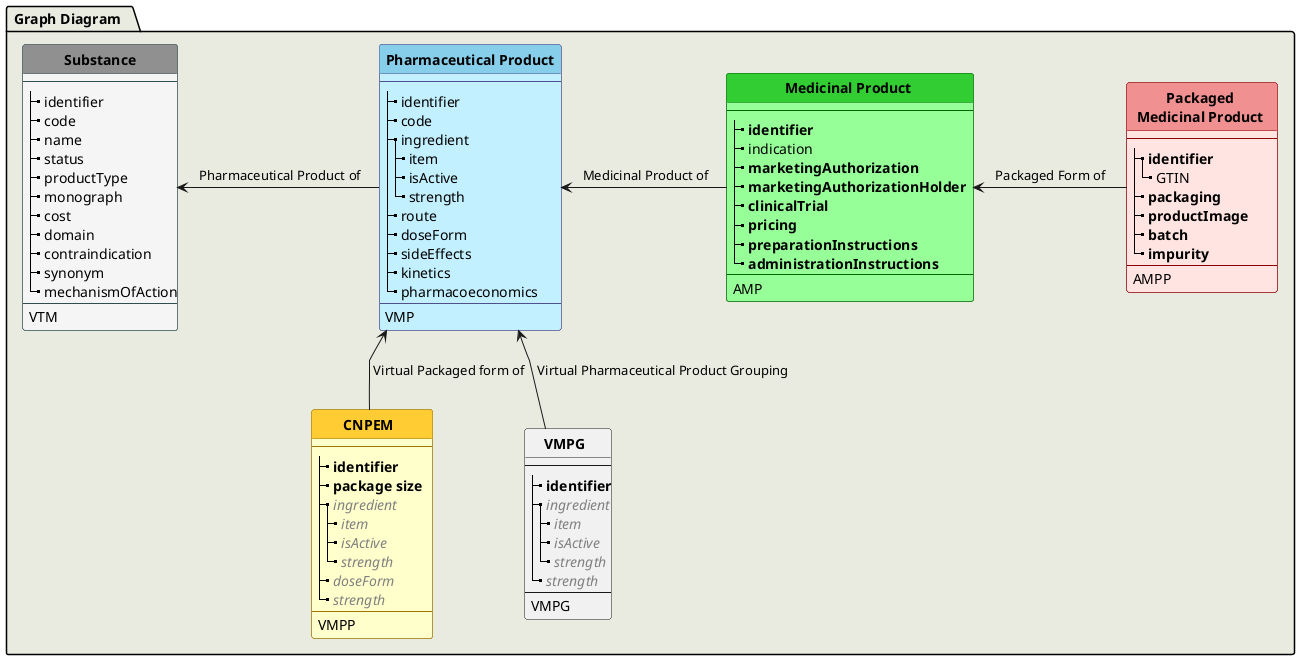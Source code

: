 @startuml
hide stereotype
hide circle
skinparam linetype polyline
skinparam shadowing false


'!pragma graphviz_dot smetana



skinparam class<<S>> {
 BorderColor DarkSlateGray
 BackgroundColor WhiteSmoke
 HeaderBackgroundColor #909090
}

skinparam class<<VMPP>> {
 BorderColor #997700
 BackgroundColor BUSINESS
 HeaderBackgroundColor #ffcc33
}

skinparam class<<PhP>> {
 BorderColor #505090
 BackgroundColor APPLICATION
 HeaderBackgroundColor SkyBlue
}

skinparam class<<Oth>> {
 BorderColor #99770055
 BackgroundColor #FFFFE055
 HeaderBackgroundColor #ffDD7344
 HeaderFontColor 	#ffcc3355
}

skinparam class<<MP>> {
 BorderColor DarkGreen
 BackgroundColor PHYSICAL
 HeaderBackgroundColor LimeGreen
}


skinparam class<<PMP>> {
 BorderColor DarkRed
 BackgroundColor MistyRose
 HeaderBackgroundColor #f09090
}



  package " Graph Diagram   " as MR #E9EAE0 {
    class "**Substance**" as S<<S>> {
      --
      |_ identifier
      |_ code    
      |_ name
      |_ status
      |_ productType
      |_ monograph
      |_ cost
      |_ domain
      |_ contraindication
      |_ synonym
      |_ mechanismOfAction
      --
      VTM  
    }

    class " **Pharmaceutical Product** " as PhP<<PhP>> {
      --
      |_ identifier
      |_ code
      |_ ingredient
        |_ item
        |_ isActive
        |_ strength
'      |_ productType
      |_ route
      |_ doseForm
      |_ sideEffects
      |_ kinetics
      |_ pharmacoeconomics
      --
      VMP
    }

    class " **Medicinal Product ** " as MP<<MP>>{
      --
      |_ **identifier**
      |_ indication
'      |_ productType
      |_ **marketingAuthorization**
      |_ **marketingAuthorizationHolder  **
      |_ **clinicalTrial**
      |_ **pricing**
      |_ **preparationInstructions**
      |_ **administrationInstructions**
      --
      AMP
    }

    class " **Packaged ** \n  **Medicinal Product **  " as PMP<<PMP>>{
      --
      |_ **identifier**
        |_ GTIN
      |_ **packaging**
      |_ **productImage**
      |_ **batch**
      |_ **impurity**
      --
     AMPP
    }

    class " **CNPEM **  " as CNPEM <<VMPP>>{
      --
      |_ **identifier**
      |_ **package size**   
      |_ <color:gray>//ingredient//</color>
        |_ <color:gray>//item//
        |_ <color:gray>//isActive//
        |_ <color:gray>//strength//
      |_ <color:gray>//doseForm//
      |_ <color:gray>//strength//
      --
      VMPP
}

    class " **VMPG **  " as VMPG <<VMPG>>{
      --
      |_ **identifier**
      |_ <color:gray>//ingredient//</color>
        |_ <color:gray>//item//
        |_ <color:gray>//isActive//
        |_ <color:gray>//strength//
      |_ <color:gray>//strength//
      --
      VMPG
}


  S <-r- PhP: " Pharmaceutical Product of"
  
  PhP <-r- MP: " Medicinal Product of"
  
  PMP -l-> MP: " Packaged Form of "
  
  CNPEM -u-> PhP: " Virtual Packaged form of"
  'CNPEM -r[hidden]--> MP
    VMPG -u-> PhP: " Virtual Pharmaceutical Product Grouping"
  'CNPEM -r[hidden]--> MP
}
@enduml